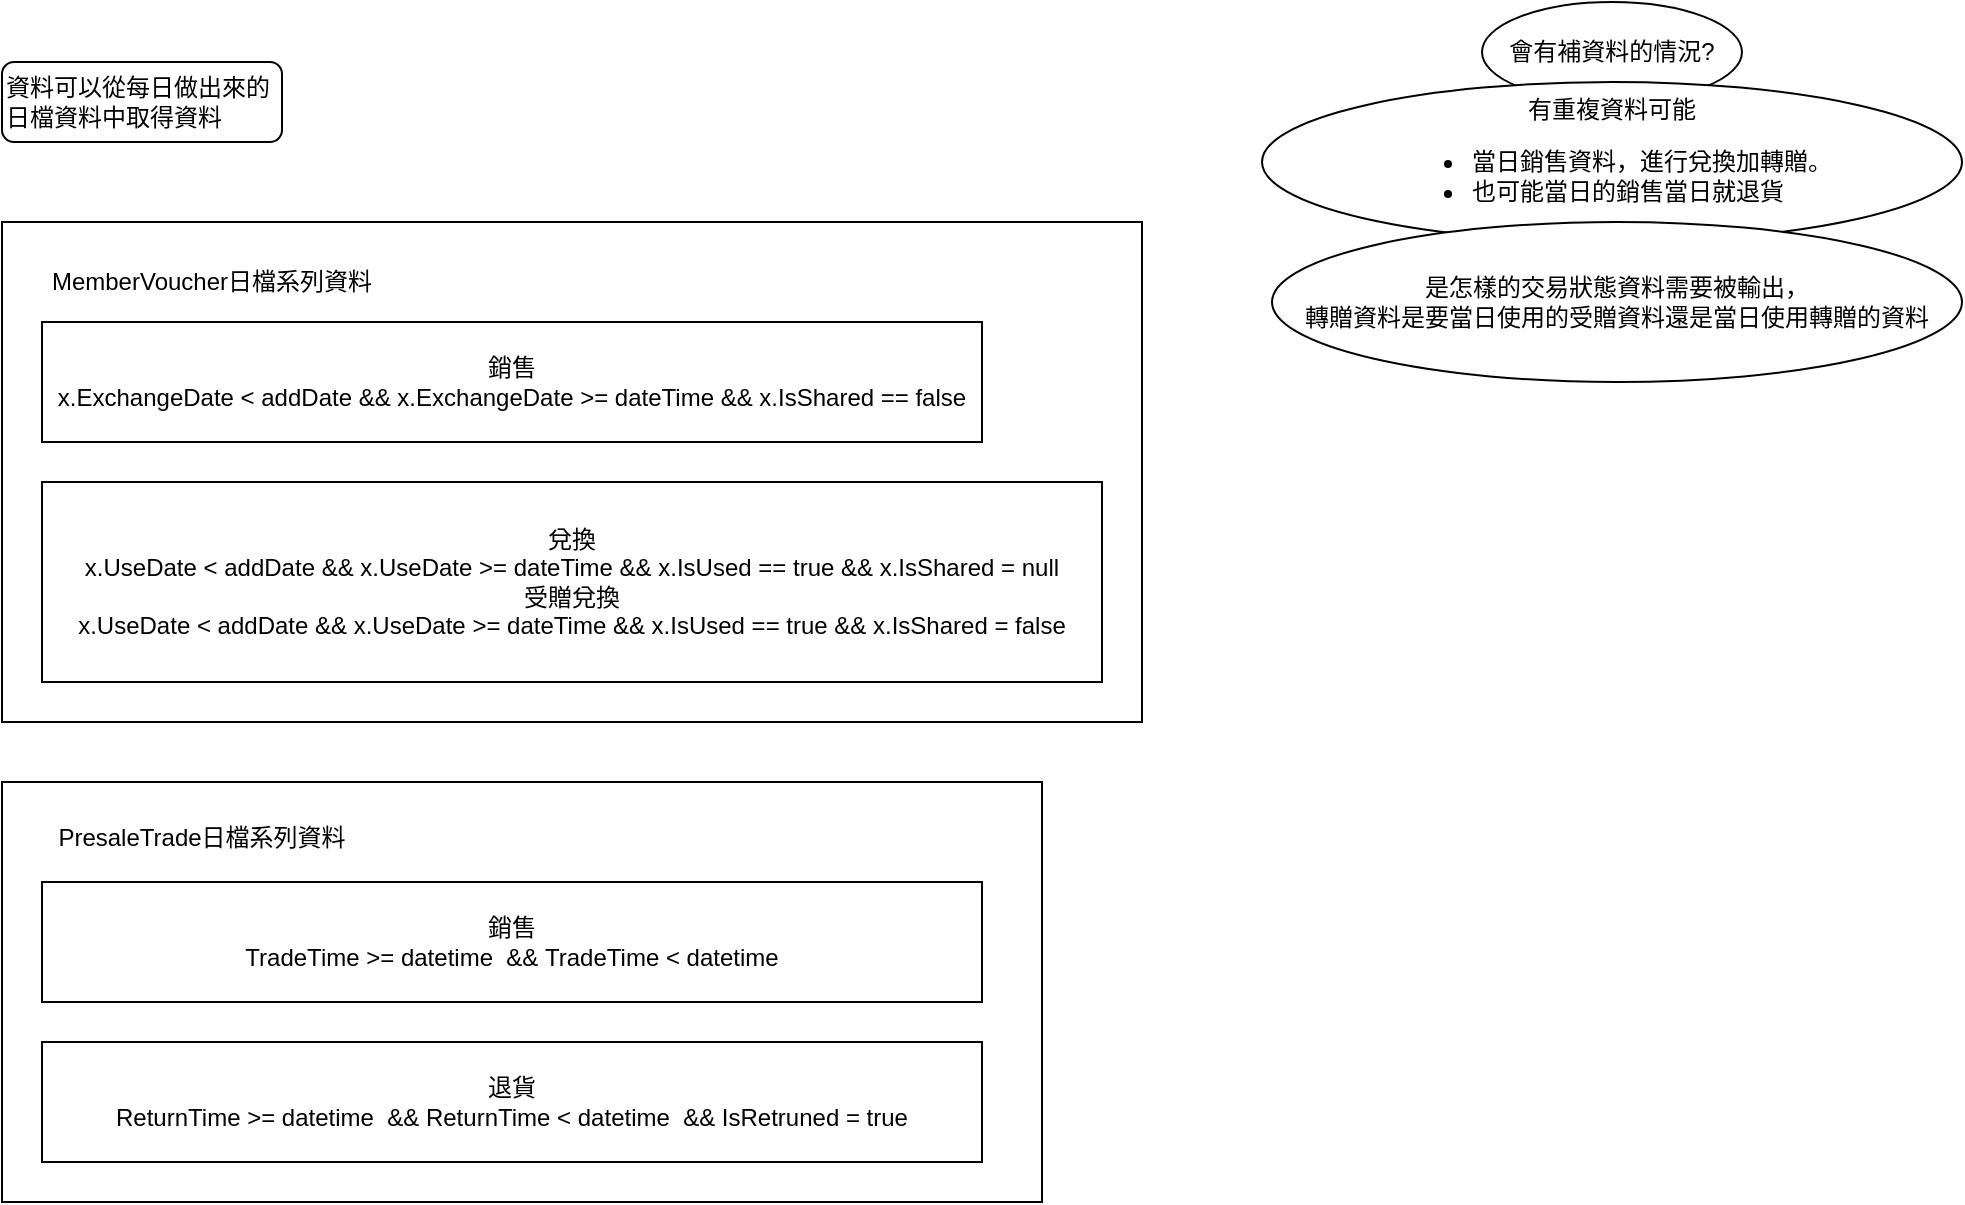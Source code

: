 <mxfile version="13.5.1" type="device"><diagram id="NNSUCeqlJJoLSZ0MsmDu" name="第1頁"><mxGraphModel dx="981" dy="567" grid="1" gridSize="10" guides="1" tooltips="1" connect="1" arrows="1" fold="1" page="1" pageScale="1" pageWidth="827" pageHeight="1169" math="0" shadow="0"><root><mxCell id="0"/><mxCell id="1" parent="0"/><mxCell id="3lPbxAIxQWxkekBtwGHd-17" value="" style="rounded=0;whiteSpace=wrap;html=1;align=center;" vertex="1" parent="1"><mxGeometry x="40" y="400" width="520" height="210" as="geometry"/></mxCell><mxCell id="3lPbxAIxQWxkekBtwGHd-15" value="" style="rounded=0;whiteSpace=wrap;html=1;align=center;" vertex="1" parent="1"><mxGeometry x="40" y="120" width="570" height="250" as="geometry"/></mxCell><mxCell id="3lPbxAIxQWxkekBtwGHd-1" value="銷售&lt;br&gt;x.ExchangeDate &amp;lt; addDate &amp;amp;&amp;amp; x.ExchangeDate &amp;gt;= dateTime &amp;amp;&amp;amp; x.IsShared == false" style="rounded=0;whiteSpace=wrap;html=1;" vertex="1" parent="1"><mxGeometry x="60" y="170" width="470" height="60" as="geometry"/></mxCell><mxCell id="3lPbxAIxQWxkekBtwGHd-2" value="兌換&lt;br&gt;x.UseDate &amp;lt; addDate &amp;amp;&amp;amp; x.UseDate &amp;gt;= dateTime &amp;amp;&amp;amp; x.IsUsed == true &amp;amp;&amp;amp; x.IsShared = null&lt;br&gt;受贈兌換&lt;br&gt;x.UseDate &amp;lt; addDate &amp;amp;&amp;amp; x.UseDate &amp;gt;= dateTime &amp;amp;&amp;amp; x.IsUsed == true &amp;amp;&amp;amp; x.IsShared = false" style="rounded=0;whiteSpace=wrap;html=1;" vertex="1" parent="1"><mxGeometry x="60" y="250" width="530" height="100" as="geometry"/></mxCell><mxCell id="3lPbxAIxQWxkekBtwGHd-5" value="會有補資料的情況?" style="ellipse;whiteSpace=wrap;html=1;" vertex="1" parent="1"><mxGeometry x="780" y="10" width="130" height="50" as="geometry"/></mxCell><mxCell id="3lPbxAIxQWxkekBtwGHd-7" value="有重複資料可能&lt;br&gt;&lt;ul&gt;&lt;li&gt;當日銷售資料，進行兌換加轉贈。&lt;/li&gt;&lt;li style=&quot;text-align: left&quot;&gt;也可能當日的銷售當日就退貨&lt;/li&gt;&lt;/ul&gt;" style="ellipse;whiteSpace=wrap;html=1;align=center;" vertex="1" parent="1"><mxGeometry x="670" y="50" width="350" height="80" as="geometry"/></mxCell><mxCell id="3lPbxAIxQWxkekBtwGHd-9" value="&lt;span&gt;資料可以從每日做出來的日檔資料中取得資料&lt;/span&gt;" style="rounded=1;whiteSpace=wrap;html=1;align=left;" vertex="1" parent="1"><mxGeometry x="40" y="40" width="140" height="40" as="geometry"/></mxCell><mxCell id="3lPbxAIxQWxkekBtwGHd-12" value="&lt;span&gt;是怎樣的交易狀態資料需要被輸出，&lt;br&gt;轉贈資料是要當日使用的受贈資料還是當日使用轉贈的資料&lt;/span&gt;" style="ellipse;whiteSpace=wrap;html=1;align=center;" vertex="1" parent="1"><mxGeometry x="675" y="120" width="345" height="80" as="geometry"/></mxCell><mxCell id="3lPbxAIxQWxkekBtwGHd-14" value="退貨&lt;br&gt;&lt;div&gt;ReturnTime &amp;gt;= datetime&amp;nbsp; &amp;amp;&amp;amp;&amp;nbsp;&lt;span&gt;ReturnTime &amp;lt; datetime&amp;nbsp; &amp;amp;&amp;amp;&amp;nbsp;&lt;/span&gt;&lt;span&gt;IsRetruned = true&lt;/span&gt;&lt;/div&gt;" style="rounded=0;whiteSpace=wrap;html=1;" vertex="1" parent="1"><mxGeometry x="60" y="530" width="470" height="60" as="geometry"/></mxCell><mxCell id="3lPbxAIxQWxkekBtwGHd-16" value="MemberVoucher日檔系列資料" style="text;html=1;strokeColor=none;fillColor=none;align=center;verticalAlign=middle;whiteSpace=wrap;rounded=0;" vertex="1" parent="1"><mxGeometry x="50" y="135" width="190" height="30" as="geometry"/></mxCell><mxCell id="3lPbxAIxQWxkekBtwGHd-18" value="PresaleTrade日檔系列資料" style="text;html=1;strokeColor=none;fillColor=none;align=center;verticalAlign=middle;whiteSpace=wrap;rounded=0;" vertex="1" parent="1"><mxGeometry x="50" y="415" width="180" height="25" as="geometry"/></mxCell><mxCell id="3lPbxAIxQWxkekBtwGHd-19" value="銷售&lt;br&gt;&lt;div&gt;TradeTime &amp;gt;= datetime&amp;nbsp; &amp;amp;&amp;amp;&amp;nbsp;&lt;span&gt;TradeTime&amp;nbsp;&amp;lt; datetime&lt;/span&gt;&lt;/div&gt;" style="rounded=0;whiteSpace=wrap;html=1;" vertex="1" parent="1"><mxGeometry x="60" y="450" width="470" height="60" as="geometry"/></mxCell></root></mxGraphModel></diagram></mxfile>